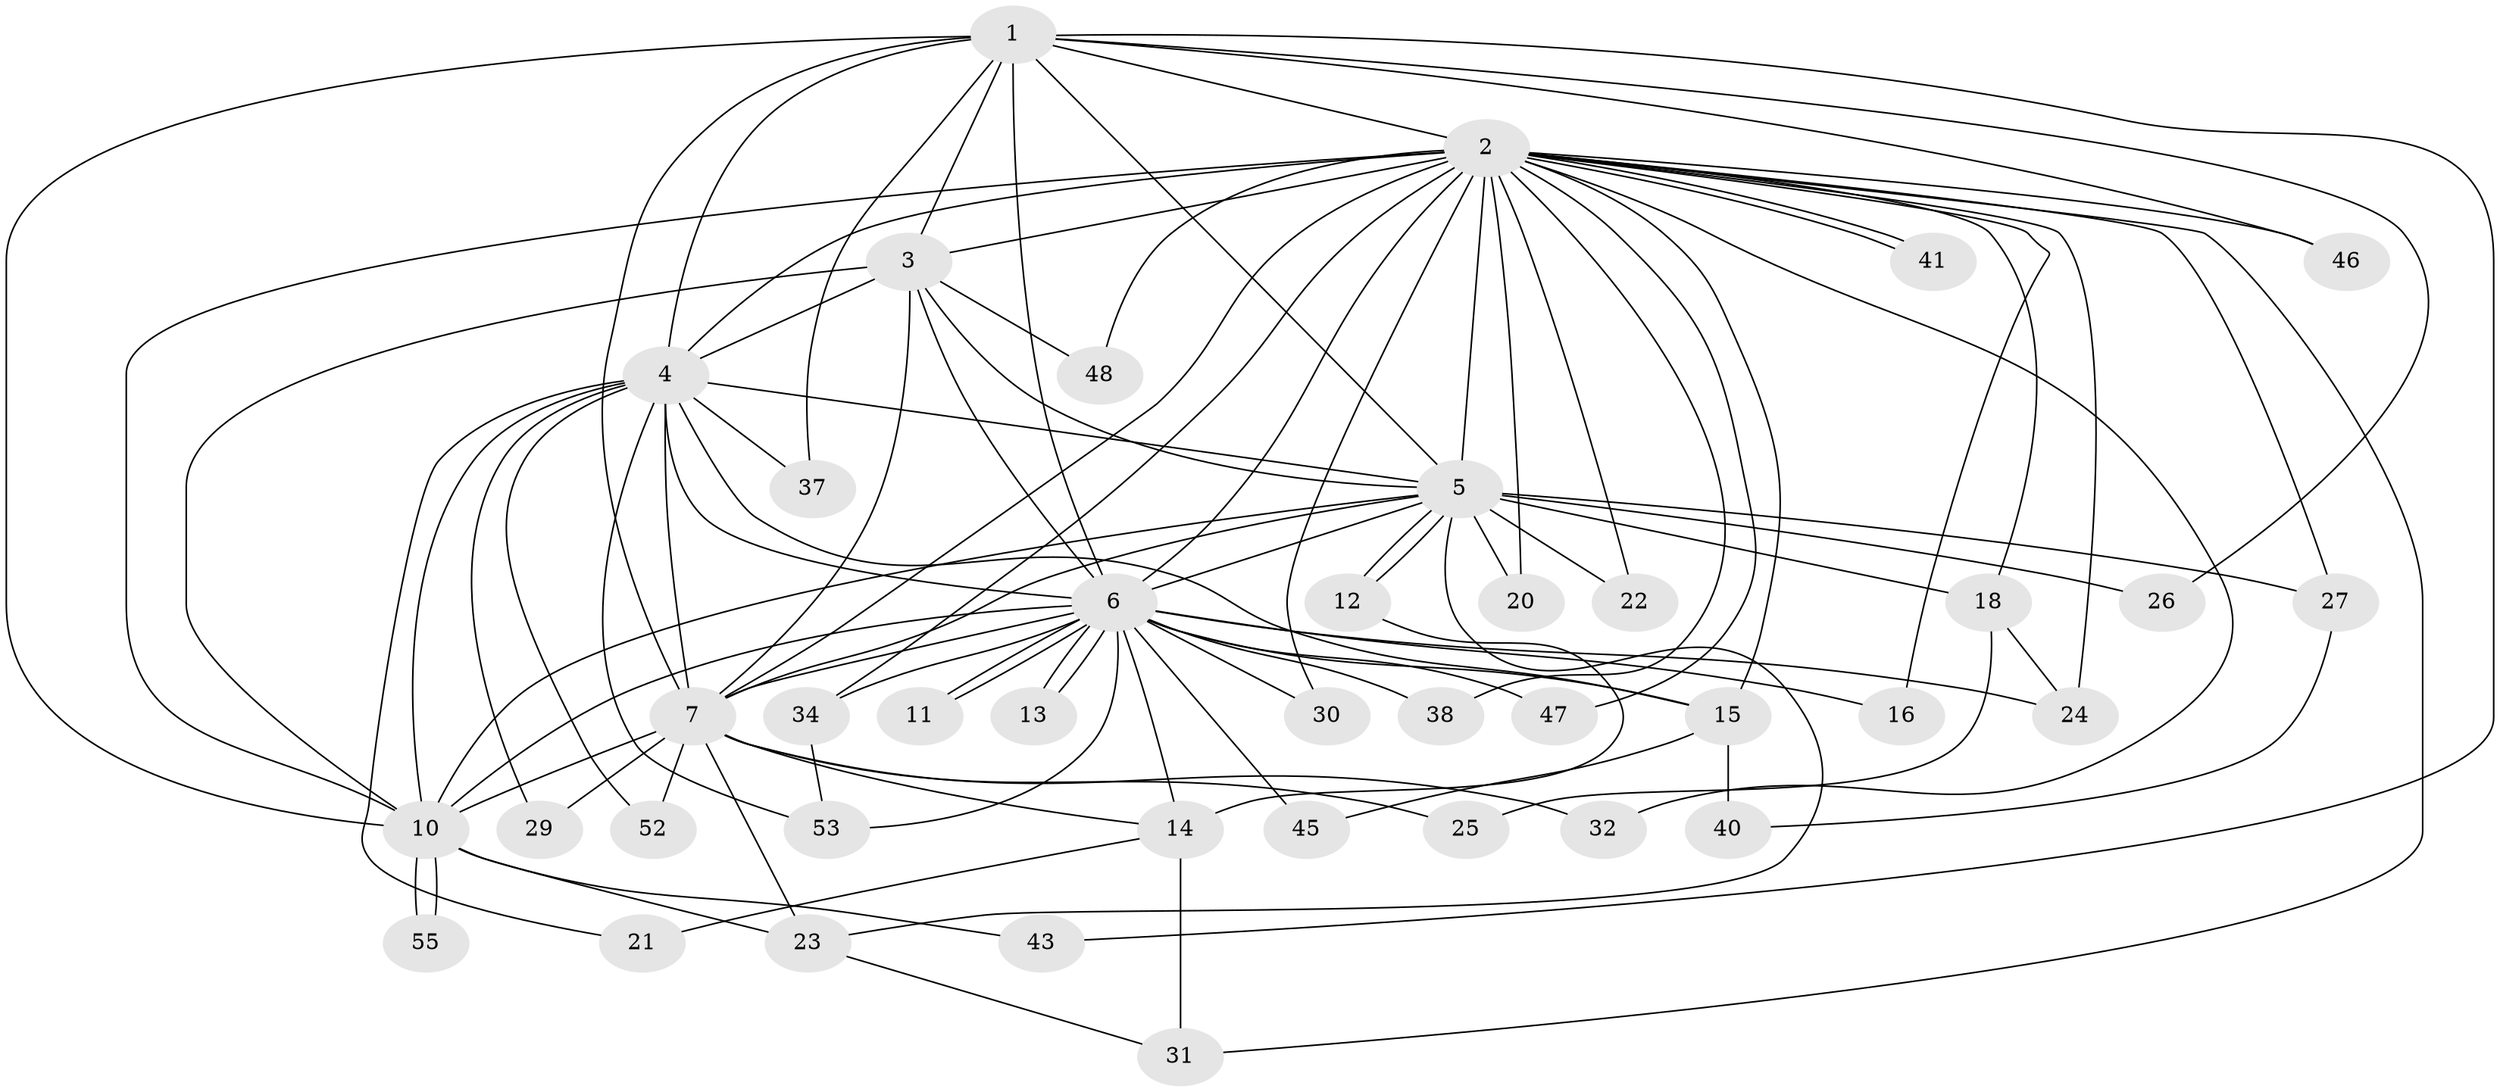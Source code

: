 // Generated by graph-tools (version 1.1) at 2025/23/03/03/25 07:23:42]
// undirected, 40 vertices, 98 edges
graph export_dot {
graph [start="1"]
  node [color=gray90,style=filled];
  1 [super="+19"];
  2 [super="+9"];
  3;
  4 [super="+17"];
  5 [super="+33"];
  6 [super="+8"];
  7 [super="+50"];
  10 [super="+28"];
  11;
  12;
  13;
  14 [super="+35"];
  15 [super="+36"];
  16;
  18;
  20;
  21;
  22 [super="+51"];
  23 [super="+39"];
  24 [super="+44"];
  25;
  26;
  27;
  29;
  30;
  31 [super="+42"];
  32;
  34;
  37;
  38;
  40;
  41;
  43;
  45;
  46 [super="+49"];
  47;
  48;
  52;
  53 [super="+54"];
  55;
  1 -- 2 [weight=2];
  1 -- 3;
  1 -- 4 [weight=2];
  1 -- 5;
  1 -- 6 [weight=2];
  1 -- 7;
  1 -- 10;
  1 -- 43;
  1 -- 46;
  1 -- 26;
  1 -- 37;
  2 -- 3 [weight=2];
  2 -- 4 [weight=2];
  2 -- 5 [weight=2];
  2 -- 6 [weight=4];
  2 -- 7 [weight=2];
  2 -- 10 [weight=2];
  2 -- 15;
  2 -- 18;
  2 -- 20;
  2 -- 22 [weight=2];
  2 -- 24;
  2 -- 30;
  2 -- 32;
  2 -- 38;
  2 -- 41;
  2 -- 41;
  2 -- 47;
  2 -- 46 [weight=2];
  2 -- 34;
  2 -- 16;
  2 -- 48;
  2 -- 27;
  2 -- 31;
  3 -- 4;
  3 -- 5;
  3 -- 6 [weight=2];
  3 -- 7;
  3 -- 10;
  3 -- 48;
  4 -- 5 [weight=2];
  4 -- 6 [weight=2];
  4 -- 7;
  4 -- 10;
  4 -- 15;
  4 -- 21;
  4 -- 29;
  4 -- 37;
  4 -- 52;
  4 -- 53;
  5 -- 6 [weight=2];
  5 -- 7;
  5 -- 10;
  5 -- 12;
  5 -- 12;
  5 -- 18;
  5 -- 20;
  5 -- 23;
  5 -- 26;
  5 -- 27;
  5 -- 22;
  6 -- 7 [weight=2];
  6 -- 10 [weight=3];
  6 -- 11;
  6 -- 11;
  6 -- 13;
  6 -- 13;
  6 -- 14 [weight=2];
  6 -- 16;
  6 -- 38;
  6 -- 47;
  6 -- 34;
  6 -- 45;
  6 -- 53;
  6 -- 30;
  6 -- 24;
  6 -- 15;
  7 -- 10;
  7 -- 23;
  7 -- 25;
  7 -- 29;
  7 -- 32;
  7 -- 52;
  7 -- 14;
  10 -- 43;
  10 -- 55;
  10 -- 55;
  10 -- 23;
  12 -- 14;
  14 -- 21;
  14 -- 31;
  15 -- 40;
  15 -- 45;
  18 -- 24;
  18 -- 25;
  23 -- 31;
  27 -- 40;
  34 -- 53;
}
